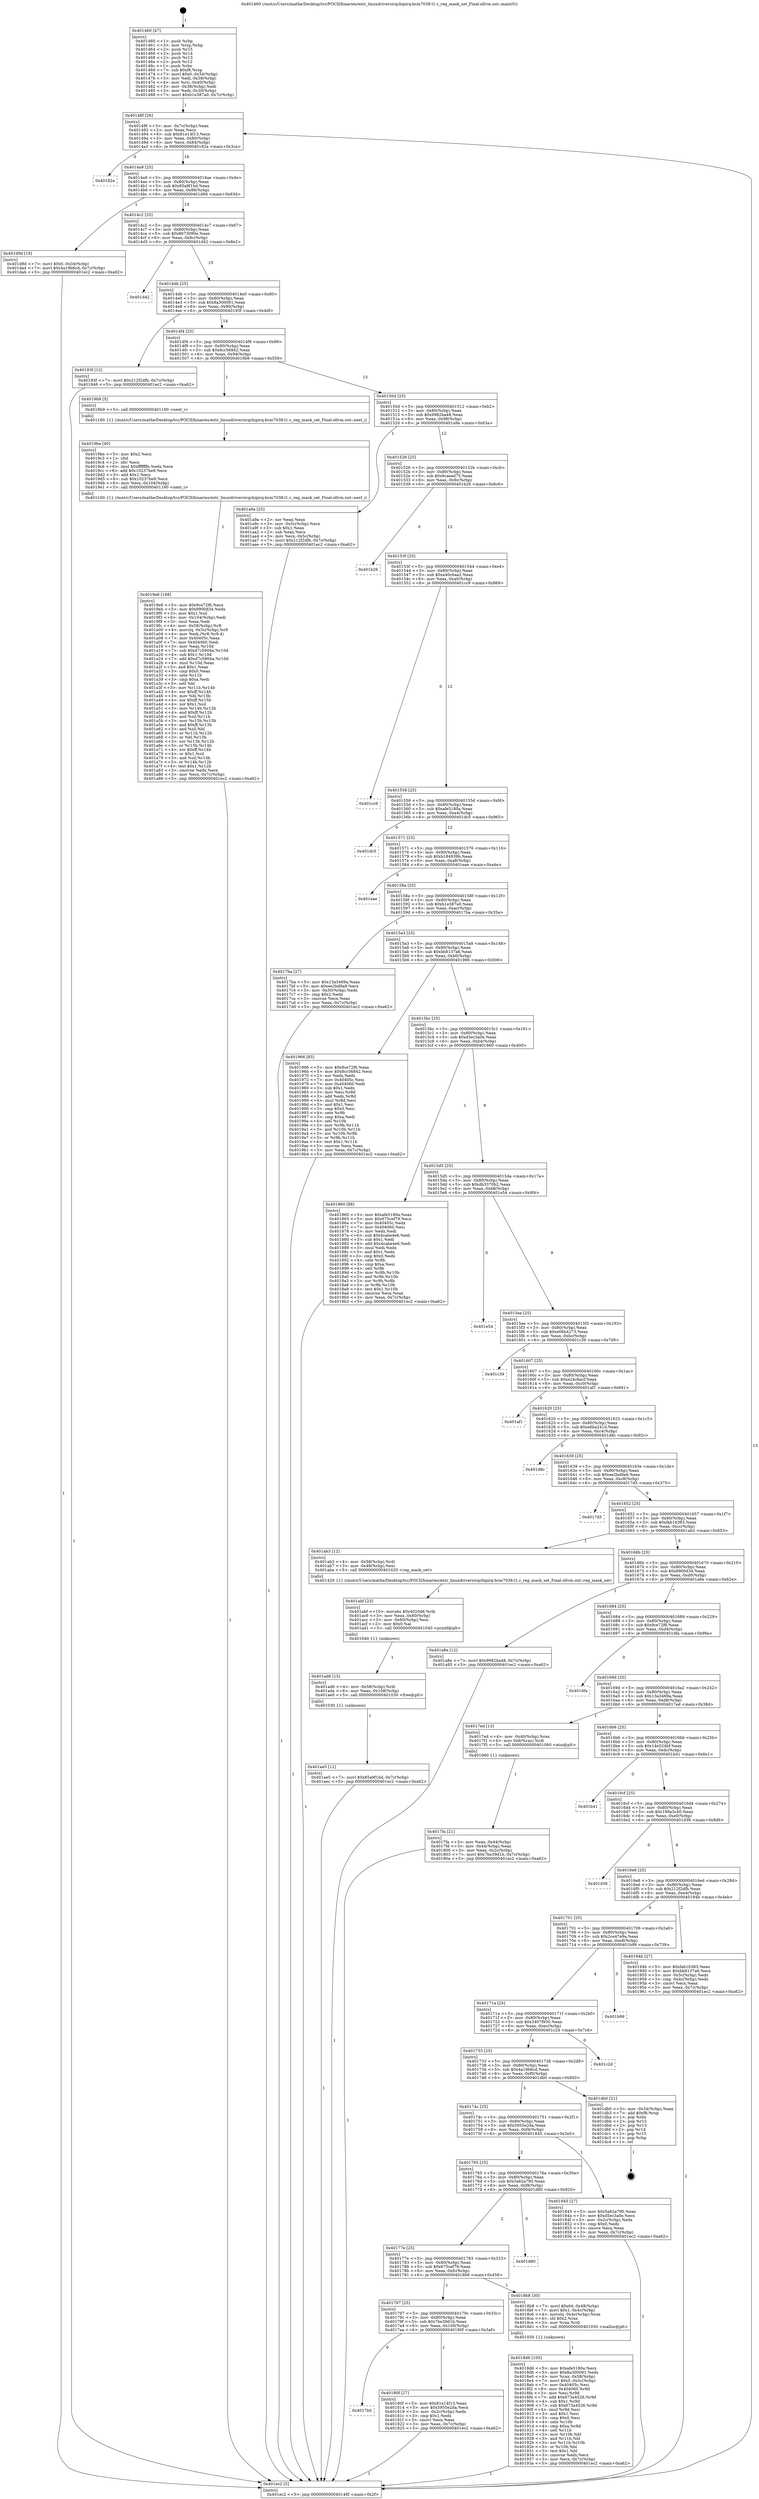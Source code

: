 digraph "0x401460" {
  label = "0x401460 (/mnt/c/Users/mathe/Desktop/tcc/POCII/binaries/extr_linuxdriversirqchipirq-bcm7038-l1.c_reg_mask_set_Final-ollvm.out::main(0))"
  labelloc = "t"
  node[shape=record]

  Entry [label="",width=0.3,height=0.3,shape=circle,fillcolor=black,style=filled]
  "0x40148f" [label="{
     0x40148f [26]\l
     | [instrs]\l
     &nbsp;&nbsp;0x40148f \<+3\>: mov -0x7c(%rbp),%eax\l
     &nbsp;&nbsp;0x401492 \<+2\>: mov %eax,%ecx\l
     &nbsp;&nbsp;0x401494 \<+6\>: sub $0x81e14f13,%ecx\l
     &nbsp;&nbsp;0x40149a \<+3\>: mov %eax,-0x80(%rbp)\l
     &nbsp;&nbsp;0x40149d \<+6\>: mov %ecx,-0x84(%rbp)\l
     &nbsp;&nbsp;0x4014a3 \<+6\>: je 000000000040182a \<main+0x3ca\>\l
  }"]
  "0x40182a" [label="{
     0x40182a\l
  }", style=dashed]
  "0x4014a9" [label="{
     0x4014a9 [25]\l
     | [instrs]\l
     &nbsp;&nbsp;0x4014a9 \<+5\>: jmp 00000000004014ae \<main+0x4e\>\l
     &nbsp;&nbsp;0x4014ae \<+3\>: mov -0x80(%rbp),%eax\l
     &nbsp;&nbsp;0x4014b1 \<+5\>: sub $0x85a9f1bd,%eax\l
     &nbsp;&nbsp;0x4014b6 \<+6\>: mov %eax,-0x88(%rbp)\l
     &nbsp;&nbsp;0x4014bc \<+6\>: je 0000000000401d9d \<main+0x93d\>\l
  }"]
  Exit [label="",width=0.3,height=0.3,shape=circle,fillcolor=black,style=filled,peripheries=2]
  "0x401d9d" [label="{
     0x401d9d [19]\l
     | [instrs]\l
     &nbsp;&nbsp;0x401d9d \<+7\>: movl $0x0,-0x34(%rbp)\l
     &nbsp;&nbsp;0x401da4 \<+7\>: movl $0x4a19b6cd,-0x7c(%rbp)\l
     &nbsp;&nbsp;0x401dab \<+5\>: jmp 0000000000401ec2 \<main+0xa62\>\l
  }"]
  "0x4014c2" [label="{
     0x4014c2 [25]\l
     | [instrs]\l
     &nbsp;&nbsp;0x4014c2 \<+5\>: jmp 00000000004014c7 \<main+0x67\>\l
     &nbsp;&nbsp;0x4014c7 \<+3\>: mov -0x80(%rbp),%eax\l
     &nbsp;&nbsp;0x4014ca \<+5\>: sub $0x8673090e,%eax\l
     &nbsp;&nbsp;0x4014cf \<+6\>: mov %eax,-0x8c(%rbp)\l
     &nbsp;&nbsp;0x4014d5 \<+6\>: je 0000000000401d42 \<main+0x8e2\>\l
  }"]
  "0x401ae5" [label="{
     0x401ae5 [12]\l
     | [instrs]\l
     &nbsp;&nbsp;0x401ae5 \<+7\>: movl $0x85a9f1bd,-0x7c(%rbp)\l
     &nbsp;&nbsp;0x401aec \<+5\>: jmp 0000000000401ec2 \<main+0xa62\>\l
  }"]
  "0x401d42" [label="{
     0x401d42\l
  }", style=dashed]
  "0x4014db" [label="{
     0x4014db [25]\l
     | [instrs]\l
     &nbsp;&nbsp;0x4014db \<+5\>: jmp 00000000004014e0 \<main+0x80\>\l
     &nbsp;&nbsp;0x4014e0 \<+3\>: mov -0x80(%rbp),%eax\l
     &nbsp;&nbsp;0x4014e3 \<+5\>: sub $0x8a300091,%eax\l
     &nbsp;&nbsp;0x4014e8 \<+6\>: mov %eax,-0x90(%rbp)\l
     &nbsp;&nbsp;0x4014ee \<+6\>: je 000000000040193f \<main+0x4df\>\l
  }"]
  "0x401ad6" [label="{
     0x401ad6 [15]\l
     | [instrs]\l
     &nbsp;&nbsp;0x401ad6 \<+4\>: mov -0x58(%rbp),%rdi\l
     &nbsp;&nbsp;0x401ada \<+6\>: mov %eax,-0x108(%rbp)\l
     &nbsp;&nbsp;0x401ae0 \<+5\>: call 0000000000401030 \<free@plt\>\l
     | [calls]\l
     &nbsp;&nbsp;0x401030 \{1\} (unknown)\l
  }"]
  "0x40193f" [label="{
     0x40193f [12]\l
     | [instrs]\l
     &nbsp;&nbsp;0x40193f \<+7\>: movl $0x212f2dfb,-0x7c(%rbp)\l
     &nbsp;&nbsp;0x401946 \<+5\>: jmp 0000000000401ec2 \<main+0xa62\>\l
  }"]
  "0x4014f4" [label="{
     0x4014f4 [25]\l
     | [instrs]\l
     &nbsp;&nbsp;0x4014f4 \<+5\>: jmp 00000000004014f9 \<main+0x99\>\l
     &nbsp;&nbsp;0x4014f9 \<+3\>: mov -0x80(%rbp),%eax\l
     &nbsp;&nbsp;0x4014fc \<+5\>: sub $0x8cc56842,%eax\l
     &nbsp;&nbsp;0x401501 \<+6\>: mov %eax,-0x94(%rbp)\l
     &nbsp;&nbsp;0x401507 \<+6\>: je 00000000004019b9 \<main+0x559\>\l
  }"]
  "0x401abf" [label="{
     0x401abf [23]\l
     | [instrs]\l
     &nbsp;&nbsp;0x401abf \<+10\>: movabs $0x4020d6,%rdi\l
     &nbsp;&nbsp;0x401ac9 \<+3\>: mov %eax,-0x60(%rbp)\l
     &nbsp;&nbsp;0x401acc \<+3\>: mov -0x60(%rbp),%esi\l
     &nbsp;&nbsp;0x401acf \<+2\>: mov $0x0,%al\l
     &nbsp;&nbsp;0x401ad1 \<+5\>: call 0000000000401040 \<printf@plt\>\l
     | [calls]\l
     &nbsp;&nbsp;0x401040 \{1\} (unknown)\l
  }"]
  "0x4019b9" [label="{
     0x4019b9 [5]\l
     | [instrs]\l
     &nbsp;&nbsp;0x4019b9 \<+5\>: call 0000000000401160 \<next_i\>\l
     | [calls]\l
     &nbsp;&nbsp;0x401160 \{1\} (/mnt/c/Users/mathe/Desktop/tcc/POCII/binaries/extr_linuxdriversirqchipirq-bcm7038-l1.c_reg_mask_set_Final-ollvm.out::next_i)\l
  }"]
  "0x40150d" [label="{
     0x40150d [25]\l
     | [instrs]\l
     &nbsp;&nbsp;0x40150d \<+5\>: jmp 0000000000401512 \<main+0xb2\>\l
     &nbsp;&nbsp;0x401512 \<+3\>: mov -0x80(%rbp),%eax\l
     &nbsp;&nbsp;0x401515 \<+5\>: sub $0x9982ba48,%eax\l
     &nbsp;&nbsp;0x40151a \<+6\>: mov %eax,-0x98(%rbp)\l
     &nbsp;&nbsp;0x401520 \<+6\>: je 0000000000401a9a \<main+0x63a\>\l
  }"]
  "0x4019e6" [label="{
     0x4019e6 [168]\l
     | [instrs]\l
     &nbsp;&nbsp;0x4019e6 \<+5\>: mov $0x9ce72f6,%ecx\l
     &nbsp;&nbsp;0x4019eb \<+5\>: mov $0x9900d34,%edx\l
     &nbsp;&nbsp;0x4019f0 \<+3\>: mov $0x1,%sil\l
     &nbsp;&nbsp;0x4019f3 \<+6\>: mov -0x104(%rbp),%edi\l
     &nbsp;&nbsp;0x4019f9 \<+3\>: imul %eax,%edi\l
     &nbsp;&nbsp;0x4019fc \<+4\>: mov -0x58(%rbp),%r8\l
     &nbsp;&nbsp;0x401a00 \<+4\>: movslq -0x5c(%rbp),%r9\l
     &nbsp;&nbsp;0x401a04 \<+4\>: mov %edi,(%r8,%r9,4)\l
     &nbsp;&nbsp;0x401a08 \<+7\>: mov 0x40405c,%eax\l
     &nbsp;&nbsp;0x401a0f \<+7\>: mov 0x404060,%edi\l
     &nbsp;&nbsp;0x401a16 \<+3\>: mov %eax,%r10d\l
     &nbsp;&nbsp;0x401a19 \<+7\>: sub $0xd7c5904a,%r10d\l
     &nbsp;&nbsp;0x401a20 \<+4\>: sub $0x1,%r10d\l
     &nbsp;&nbsp;0x401a24 \<+7\>: add $0xd7c5904a,%r10d\l
     &nbsp;&nbsp;0x401a2b \<+4\>: imul %r10d,%eax\l
     &nbsp;&nbsp;0x401a2f \<+3\>: and $0x1,%eax\l
     &nbsp;&nbsp;0x401a32 \<+3\>: cmp $0x0,%eax\l
     &nbsp;&nbsp;0x401a35 \<+4\>: sete %r11b\l
     &nbsp;&nbsp;0x401a39 \<+3\>: cmp $0xa,%edi\l
     &nbsp;&nbsp;0x401a3c \<+3\>: setl %bl\l
     &nbsp;&nbsp;0x401a3f \<+3\>: mov %r11b,%r14b\l
     &nbsp;&nbsp;0x401a42 \<+4\>: xor $0xff,%r14b\l
     &nbsp;&nbsp;0x401a46 \<+3\>: mov %bl,%r15b\l
     &nbsp;&nbsp;0x401a49 \<+4\>: xor $0xff,%r15b\l
     &nbsp;&nbsp;0x401a4d \<+4\>: xor $0x1,%sil\l
     &nbsp;&nbsp;0x401a51 \<+3\>: mov %r14b,%r12b\l
     &nbsp;&nbsp;0x401a54 \<+4\>: and $0xff,%r12b\l
     &nbsp;&nbsp;0x401a58 \<+3\>: and %sil,%r11b\l
     &nbsp;&nbsp;0x401a5b \<+3\>: mov %r15b,%r13b\l
     &nbsp;&nbsp;0x401a5e \<+4\>: and $0xff,%r13b\l
     &nbsp;&nbsp;0x401a62 \<+3\>: and %sil,%bl\l
     &nbsp;&nbsp;0x401a65 \<+3\>: or %r11b,%r12b\l
     &nbsp;&nbsp;0x401a68 \<+3\>: or %bl,%r13b\l
     &nbsp;&nbsp;0x401a6b \<+3\>: xor %r13b,%r12b\l
     &nbsp;&nbsp;0x401a6e \<+3\>: or %r15b,%r14b\l
     &nbsp;&nbsp;0x401a71 \<+4\>: xor $0xff,%r14b\l
     &nbsp;&nbsp;0x401a75 \<+4\>: or $0x1,%sil\l
     &nbsp;&nbsp;0x401a79 \<+3\>: and %sil,%r14b\l
     &nbsp;&nbsp;0x401a7c \<+3\>: or %r14b,%r12b\l
     &nbsp;&nbsp;0x401a7f \<+4\>: test $0x1,%r12b\l
     &nbsp;&nbsp;0x401a83 \<+3\>: cmovne %edx,%ecx\l
     &nbsp;&nbsp;0x401a86 \<+3\>: mov %ecx,-0x7c(%rbp)\l
     &nbsp;&nbsp;0x401a89 \<+5\>: jmp 0000000000401ec2 \<main+0xa62\>\l
  }"]
  "0x401a9a" [label="{
     0x401a9a [25]\l
     | [instrs]\l
     &nbsp;&nbsp;0x401a9a \<+2\>: xor %eax,%eax\l
     &nbsp;&nbsp;0x401a9c \<+3\>: mov -0x5c(%rbp),%ecx\l
     &nbsp;&nbsp;0x401a9f \<+3\>: sub $0x1,%eax\l
     &nbsp;&nbsp;0x401aa2 \<+2\>: sub %eax,%ecx\l
     &nbsp;&nbsp;0x401aa4 \<+3\>: mov %ecx,-0x5c(%rbp)\l
     &nbsp;&nbsp;0x401aa7 \<+7\>: movl $0x212f2dfb,-0x7c(%rbp)\l
     &nbsp;&nbsp;0x401aae \<+5\>: jmp 0000000000401ec2 \<main+0xa62\>\l
  }"]
  "0x401526" [label="{
     0x401526 [25]\l
     | [instrs]\l
     &nbsp;&nbsp;0x401526 \<+5\>: jmp 000000000040152b \<main+0xcb\>\l
     &nbsp;&nbsp;0x40152b \<+3\>: mov -0x80(%rbp),%eax\l
     &nbsp;&nbsp;0x40152e \<+5\>: sub $0x9caead75,%eax\l
     &nbsp;&nbsp;0x401533 \<+6\>: mov %eax,-0x9c(%rbp)\l
     &nbsp;&nbsp;0x401539 \<+6\>: je 0000000000401b26 \<main+0x6c6\>\l
  }"]
  "0x4019be" [label="{
     0x4019be [40]\l
     | [instrs]\l
     &nbsp;&nbsp;0x4019be \<+5\>: mov $0x2,%ecx\l
     &nbsp;&nbsp;0x4019c3 \<+1\>: cltd\l
     &nbsp;&nbsp;0x4019c4 \<+2\>: idiv %ecx\l
     &nbsp;&nbsp;0x4019c6 \<+6\>: imul $0xfffffffe,%edx,%ecx\l
     &nbsp;&nbsp;0x4019cc \<+6\>: add $0x10237be9,%ecx\l
     &nbsp;&nbsp;0x4019d2 \<+3\>: add $0x1,%ecx\l
     &nbsp;&nbsp;0x4019d5 \<+6\>: sub $0x10237be9,%ecx\l
     &nbsp;&nbsp;0x4019db \<+6\>: mov %ecx,-0x104(%rbp)\l
     &nbsp;&nbsp;0x4019e1 \<+5\>: call 0000000000401160 \<next_i\>\l
     | [calls]\l
     &nbsp;&nbsp;0x401160 \{1\} (/mnt/c/Users/mathe/Desktop/tcc/POCII/binaries/extr_linuxdriversirqchipirq-bcm7038-l1.c_reg_mask_set_Final-ollvm.out::next_i)\l
  }"]
  "0x401b26" [label="{
     0x401b26\l
  }", style=dashed]
  "0x40153f" [label="{
     0x40153f [25]\l
     | [instrs]\l
     &nbsp;&nbsp;0x40153f \<+5\>: jmp 0000000000401544 \<main+0xe4\>\l
     &nbsp;&nbsp;0x401544 \<+3\>: mov -0x80(%rbp),%eax\l
     &nbsp;&nbsp;0x401547 \<+5\>: sub $0xa40c6aa2,%eax\l
     &nbsp;&nbsp;0x40154c \<+6\>: mov %eax,-0xa0(%rbp)\l
     &nbsp;&nbsp;0x401552 \<+6\>: je 0000000000401cc9 \<main+0x869\>\l
  }"]
  "0x4018d6" [label="{
     0x4018d6 [105]\l
     | [instrs]\l
     &nbsp;&nbsp;0x4018d6 \<+5\>: mov $0xafe5180a,%ecx\l
     &nbsp;&nbsp;0x4018db \<+5\>: mov $0x8a300091,%edx\l
     &nbsp;&nbsp;0x4018e0 \<+4\>: mov %rax,-0x58(%rbp)\l
     &nbsp;&nbsp;0x4018e4 \<+7\>: movl $0x0,-0x5c(%rbp)\l
     &nbsp;&nbsp;0x4018eb \<+7\>: mov 0x40405c,%esi\l
     &nbsp;&nbsp;0x4018f2 \<+8\>: mov 0x404060,%r8d\l
     &nbsp;&nbsp;0x4018fa \<+3\>: mov %esi,%r9d\l
     &nbsp;&nbsp;0x4018fd \<+7\>: add $0x673a4526,%r9d\l
     &nbsp;&nbsp;0x401904 \<+4\>: sub $0x1,%r9d\l
     &nbsp;&nbsp;0x401908 \<+7\>: sub $0x673a4526,%r9d\l
     &nbsp;&nbsp;0x40190f \<+4\>: imul %r9d,%esi\l
     &nbsp;&nbsp;0x401913 \<+3\>: and $0x1,%esi\l
     &nbsp;&nbsp;0x401916 \<+3\>: cmp $0x0,%esi\l
     &nbsp;&nbsp;0x401919 \<+4\>: sete %r10b\l
     &nbsp;&nbsp;0x40191d \<+4\>: cmp $0xa,%r8d\l
     &nbsp;&nbsp;0x401921 \<+4\>: setl %r11b\l
     &nbsp;&nbsp;0x401925 \<+3\>: mov %r10b,%bl\l
     &nbsp;&nbsp;0x401928 \<+3\>: and %r11b,%bl\l
     &nbsp;&nbsp;0x40192b \<+3\>: xor %r11b,%r10b\l
     &nbsp;&nbsp;0x40192e \<+3\>: or %r10b,%bl\l
     &nbsp;&nbsp;0x401931 \<+3\>: test $0x1,%bl\l
     &nbsp;&nbsp;0x401934 \<+3\>: cmovne %edx,%ecx\l
     &nbsp;&nbsp;0x401937 \<+3\>: mov %ecx,-0x7c(%rbp)\l
     &nbsp;&nbsp;0x40193a \<+5\>: jmp 0000000000401ec2 \<main+0xa62\>\l
  }"]
  "0x401cc9" [label="{
     0x401cc9\l
  }", style=dashed]
  "0x401558" [label="{
     0x401558 [25]\l
     | [instrs]\l
     &nbsp;&nbsp;0x401558 \<+5\>: jmp 000000000040155d \<main+0xfd\>\l
     &nbsp;&nbsp;0x40155d \<+3\>: mov -0x80(%rbp),%eax\l
     &nbsp;&nbsp;0x401560 \<+5\>: sub $0xafe5180a,%eax\l
     &nbsp;&nbsp;0x401565 \<+6\>: mov %eax,-0xa4(%rbp)\l
     &nbsp;&nbsp;0x40156b \<+6\>: je 0000000000401dc5 \<main+0x965\>\l
  }"]
  "0x4017b0" [label="{
     0x4017b0\l
  }", style=dashed]
  "0x401dc5" [label="{
     0x401dc5\l
  }", style=dashed]
  "0x401571" [label="{
     0x401571 [25]\l
     | [instrs]\l
     &nbsp;&nbsp;0x401571 \<+5\>: jmp 0000000000401576 \<main+0x116\>\l
     &nbsp;&nbsp;0x401576 \<+3\>: mov -0x80(%rbp),%eax\l
     &nbsp;&nbsp;0x401579 \<+5\>: sub $0xb184939b,%eax\l
     &nbsp;&nbsp;0x40157e \<+6\>: mov %eax,-0xa8(%rbp)\l
     &nbsp;&nbsp;0x401584 \<+6\>: je 0000000000401eae \<main+0xa4e\>\l
  }"]
  "0x40180f" [label="{
     0x40180f [27]\l
     | [instrs]\l
     &nbsp;&nbsp;0x40180f \<+5\>: mov $0x81e14f13,%eax\l
     &nbsp;&nbsp;0x401814 \<+5\>: mov $0x5955e2da,%ecx\l
     &nbsp;&nbsp;0x401819 \<+3\>: mov -0x2c(%rbp),%edx\l
     &nbsp;&nbsp;0x40181c \<+3\>: cmp $0x1,%edx\l
     &nbsp;&nbsp;0x40181f \<+3\>: cmovl %ecx,%eax\l
     &nbsp;&nbsp;0x401822 \<+3\>: mov %eax,-0x7c(%rbp)\l
     &nbsp;&nbsp;0x401825 \<+5\>: jmp 0000000000401ec2 \<main+0xa62\>\l
  }"]
  "0x401eae" [label="{
     0x401eae\l
  }", style=dashed]
  "0x40158a" [label="{
     0x40158a [25]\l
     | [instrs]\l
     &nbsp;&nbsp;0x40158a \<+5\>: jmp 000000000040158f \<main+0x12f\>\l
     &nbsp;&nbsp;0x40158f \<+3\>: mov -0x80(%rbp),%eax\l
     &nbsp;&nbsp;0x401592 \<+5\>: sub $0xb1e387a0,%eax\l
     &nbsp;&nbsp;0x401597 \<+6\>: mov %eax,-0xac(%rbp)\l
     &nbsp;&nbsp;0x40159d \<+6\>: je 00000000004017ba \<main+0x35a\>\l
  }"]
  "0x401797" [label="{
     0x401797 [25]\l
     | [instrs]\l
     &nbsp;&nbsp;0x401797 \<+5\>: jmp 000000000040179c \<main+0x33c\>\l
     &nbsp;&nbsp;0x40179c \<+3\>: mov -0x80(%rbp),%eax\l
     &nbsp;&nbsp;0x40179f \<+5\>: sub $0x7be39d1b,%eax\l
     &nbsp;&nbsp;0x4017a4 \<+6\>: mov %eax,-0x100(%rbp)\l
     &nbsp;&nbsp;0x4017aa \<+6\>: je 000000000040180f \<main+0x3af\>\l
  }"]
  "0x4017ba" [label="{
     0x4017ba [27]\l
     | [instrs]\l
     &nbsp;&nbsp;0x4017ba \<+5\>: mov $0x13a3469a,%eax\l
     &nbsp;&nbsp;0x4017bf \<+5\>: mov $0xee2bd9a9,%ecx\l
     &nbsp;&nbsp;0x4017c4 \<+3\>: mov -0x30(%rbp),%edx\l
     &nbsp;&nbsp;0x4017c7 \<+3\>: cmp $0x2,%edx\l
     &nbsp;&nbsp;0x4017ca \<+3\>: cmovne %ecx,%eax\l
     &nbsp;&nbsp;0x4017cd \<+3\>: mov %eax,-0x7c(%rbp)\l
     &nbsp;&nbsp;0x4017d0 \<+5\>: jmp 0000000000401ec2 \<main+0xa62\>\l
  }"]
  "0x4015a3" [label="{
     0x4015a3 [25]\l
     | [instrs]\l
     &nbsp;&nbsp;0x4015a3 \<+5\>: jmp 00000000004015a8 \<main+0x148\>\l
     &nbsp;&nbsp;0x4015a8 \<+3\>: mov -0x80(%rbp),%eax\l
     &nbsp;&nbsp;0x4015ab \<+5\>: sub $0xbb8137a6,%eax\l
     &nbsp;&nbsp;0x4015b0 \<+6\>: mov %eax,-0xb0(%rbp)\l
     &nbsp;&nbsp;0x4015b6 \<+6\>: je 0000000000401966 \<main+0x506\>\l
  }"]
  "0x401ec2" [label="{
     0x401ec2 [5]\l
     | [instrs]\l
     &nbsp;&nbsp;0x401ec2 \<+5\>: jmp 000000000040148f \<main+0x2f\>\l
  }"]
  "0x401460" [label="{
     0x401460 [47]\l
     | [instrs]\l
     &nbsp;&nbsp;0x401460 \<+1\>: push %rbp\l
     &nbsp;&nbsp;0x401461 \<+3\>: mov %rsp,%rbp\l
     &nbsp;&nbsp;0x401464 \<+2\>: push %r15\l
     &nbsp;&nbsp;0x401466 \<+2\>: push %r14\l
     &nbsp;&nbsp;0x401468 \<+2\>: push %r13\l
     &nbsp;&nbsp;0x40146a \<+2\>: push %r12\l
     &nbsp;&nbsp;0x40146c \<+1\>: push %rbx\l
     &nbsp;&nbsp;0x40146d \<+7\>: sub $0xf8,%rsp\l
     &nbsp;&nbsp;0x401474 \<+7\>: movl $0x0,-0x34(%rbp)\l
     &nbsp;&nbsp;0x40147b \<+3\>: mov %edi,-0x38(%rbp)\l
     &nbsp;&nbsp;0x40147e \<+4\>: mov %rsi,-0x40(%rbp)\l
     &nbsp;&nbsp;0x401482 \<+3\>: mov -0x38(%rbp),%edi\l
     &nbsp;&nbsp;0x401485 \<+3\>: mov %edi,-0x30(%rbp)\l
     &nbsp;&nbsp;0x401488 \<+7\>: movl $0xb1e387a0,-0x7c(%rbp)\l
  }"]
  "0x4018b8" [label="{
     0x4018b8 [30]\l
     | [instrs]\l
     &nbsp;&nbsp;0x4018b8 \<+7\>: movl $0x64,-0x48(%rbp)\l
     &nbsp;&nbsp;0x4018bf \<+7\>: movl $0x1,-0x4c(%rbp)\l
     &nbsp;&nbsp;0x4018c6 \<+4\>: movslq -0x4c(%rbp),%rax\l
     &nbsp;&nbsp;0x4018ca \<+4\>: shl $0x2,%rax\l
     &nbsp;&nbsp;0x4018ce \<+3\>: mov %rax,%rdi\l
     &nbsp;&nbsp;0x4018d1 \<+5\>: call 0000000000401050 \<malloc@plt\>\l
     | [calls]\l
     &nbsp;&nbsp;0x401050 \{1\} (unknown)\l
  }"]
  "0x401966" [label="{
     0x401966 [83]\l
     | [instrs]\l
     &nbsp;&nbsp;0x401966 \<+5\>: mov $0x9ce72f6,%eax\l
     &nbsp;&nbsp;0x40196b \<+5\>: mov $0x8cc56842,%ecx\l
     &nbsp;&nbsp;0x401970 \<+2\>: xor %edx,%edx\l
     &nbsp;&nbsp;0x401972 \<+7\>: mov 0x40405c,%esi\l
     &nbsp;&nbsp;0x401979 \<+7\>: mov 0x404060,%edi\l
     &nbsp;&nbsp;0x401980 \<+3\>: sub $0x1,%edx\l
     &nbsp;&nbsp;0x401983 \<+3\>: mov %esi,%r8d\l
     &nbsp;&nbsp;0x401986 \<+3\>: add %edx,%r8d\l
     &nbsp;&nbsp;0x401989 \<+4\>: imul %r8d,%esi\l
     &nbsp;&nbsp;0x40198d \<+3\>: and $0x1,%esi\l
     &nbsp;&nbsp;0x401990 \<+3\>: cmp $0x0,%esi\l
     &nbsp;&nbsp;0x401993 \<+4\>: sete %r9b\l
     &nbsp;&nbsp;0x401997 \<+3\>: cmp $0xa,%edi\l
     &nbsp;&nbsp;0x40199a \<+4\>: setl %r10b\l
     &nbsp;&nbsp;0x40199e \<+3\>: mov %r9b,%r11b\l
     &nbsp;&nbsp;0x4019a1 \<+3\>: and %r10b,%r11b\l
     &nbsp;&nbsp;0x4019a4 \<+3\>: xor %r10b,%r9b\l
     &nbsp;&nbsp;0x4019a7 \<+3\>: or %r9b,%r11b\l
     &nbsp;&nbsp;0x4019aa \<+4\>: test $0x1,%r11b\l
     &nbsp;&nbsp;0x4019ae \<+3\>: cmovne %ecx,%eax\l
     &nbsp;&nbsp;0x4019b1 \<+3\>: mov %eax,-0x7c(%rbp)\l
     &nbsp;&nbsp;0x4019b4 \<+5\>: jmp 0000000000401ec2 \<main+0xa62\>\l
  }"]
  "0x4015bc" [label="{
     0x4015bc [25]\l
     | [instrs]\l
     &nbsp;&nbsp;0x4015bc \<+5\>: jmp 00000000004015c1 \<main+0x161\>\l
     &nbsp;&nbsp;0x4015c1 \<+3\>: mov -0x80(%rbp),%eax\l
     &nbsp;&nbsp;0x4015c4 \<+5\>: sub $0xd5ec3a0e,%eax\l
     &nbsp;&nbsp;0x4015c9 \<+6\>: mov %eax,-0xb4(%rbp)\l
     &nbsp;&nbsp;0x4015cf \<+6\>: je 0000000000401860 \<main+0x400\>\l
  }"]
  "0x40177e" [label="{
     0x40177e [25]\l
     | [instrs]\l
     &nbsp;&nbsp;0x40177e \<+5\>: jmp 0000000000401783 \<main+0x323\>\l
     &nbsp;&nbsp;0x401783 \<+3\>: mov -0x80(%rbp),%eax\l
     &nbsp;&nbsp;0x401786 \<+5\>: sub $0x675cef79,%eax\l
     &nbsp;&nbsp;0x40178b \<+6\>: mov %eax,-0xfc(%rbp)\l
     &nbsp;&nbsp;0x401791 \<+6\>: je 00000000004018b8 \<main+0x458\>\l
  }"]
  "0x401860" [label="{
     0x401860 [88]\l
     | [instrs]\l
     &nbsp;&nbsp;0x401860 \<+5\>: mov $0xafe5180a,%eax\l
     &nbsp;&nbsp;0x401865 \<+5\>: mov $0x675cef79,%ecx\l
     &nbsp;&nbsp;0x40186a \<+7\>: mov 0x40405c,%edx\l
     &nbsp;&nbsp;0x401871 \<+7\>: mov 0x404060,%esi\l
     &nbsp;&nbsp;0x401878 \<+2\>: mov %edx,%edi\l
     &nbsp;&nbsp;0x40187a \<+6\>: sub $0x4cabe4e6,%edi\l
     &nbsp;&nbsp;0x401880 \<+3\>: sub $0x1,%edi\l
     &nbsp;&nbsp;0x401883 \<+6\>: add $0x4cabe4e6,%edi\l
     &nbsp;&nbsp;0x401889 \<+3\>: imul %edi,%edx\l
     &nbsp;&nbsp;0x40188c \<+3\>: and $0x1,%edx\l
     &nbsp;&nbsp;0x40188f \<+3\>: cmp $0x0,%edx\l
     &nbsp;&nbsp;0x401892 \<+4\>: sete %r8b\l
     &nbsp;&nbsp;0x401896 \<+3\>: cmp $0xa,%esi\l
     &nbsp;&nbsp;0x401899 \<+4\>: setl %r9b\l
     &nbsp;&nbsp;0x40189d \<+3\>: mov %r8b,%r10b\l
     &nbsp;&nbsp;0x4018a0 \<+3\>: and %r9b,%r10b\l
     &nbsp;&nbsp;0x4018a3 \<+3\>: xor %r9b,%r8b\l
     &nbsp;&nbsp;0x4018a6 \<+3\>: or %r8b,%r10b\l
     &nbsp;&nbsp;0x4018a9 \<+4\>: test $0x1,%r10b\l
     &nbsp;&nbsp;0x4018ad \<+3\>: cmovne %ecx,%eax\l
     &nbsp;&nbsp;0x4018b0 \<+3\>: mov %eax,-0x7c(%rbp)\l
     &nbsp;&nbsp;0x4018b3 \<+5\>: jmp 0000000000401ec2 \<main+0xa62\>\l
  }"]
  "0x4015d5" [label="{
     0x4015d5 [25]\l
     | [instrs]\l
     &nbsp;&nbsp;0x4015d5 \<+5\>: jmp 00000000004015da \<main+0x17a\>\l
     &nbsp;&nbsp;0x4015da \<+3\>: mov -0x80(%rbp),%eax\l
     &nbsp;&nbsp;0x4015dd \<+5\>: sub $0xdb3370b2,%eax\l
     &nbsp;&nbsp;0x4015e2 \<+6\>: mov %eax,-0xb8(%rbp)\l
     &nbsp;&nbsp;0x4015e8 \<+6\>: je 0000000000401e54 \<main+0x9f4\>\l
  }"]
  "0x401d80" [label="{
     0x401d80\l
  }", style=dashed]
  "0x401e54" [label="{
     0x401e54\l
  }", style=dashed]
  "0x4015ee" [label="{
     0x4015ee [25]\l
     | [instrs]\l
     &nbsp;&nbsp;0x4015ee \<+5\>: jmp 00000000004015f3 \<main+0x193\>\l
     &nbsp;&nbsp;0x4015f3 \<+3\>: mov -0x80(%rbp),%eax\l
     &nbsp;&nbsp;0x4015f6 \<+5\>: sub $0xe06b4273,%eax\l
     &nbsp;&nbsp;0x4015fb \<+6\>: mov %eax,-0xbc(%rbp)\l
     &nbsp;&nbsp;0x401601 \<+6\>: je 0000000000401c39 \<main+0x7d9\>\l
  }"]
  "0x401765" [label="{
     0x401765 [25]\l
     | [instrs]\l
     &nbsp;&nbsp;0x401765 \<+5\>: jmp 000000000040176a \<main+0x30a\>\l
     &nbsp;&nbsp;0x40176a \<+3\>: mov -0x80(%rbp),%eax\l
     &nbsp;&nbsp;0x40176d \<+5\>: sub $0x5a62a790,%eax\l
     &nbsp;&nbsp;0x401772 \<+6\>: mov %eax,-0xf8(%rbp)\l
     &nbsp;&nbsp;0x401778 \<+6\>: je 0000000000401d80 \<main+0x920\>\l
  }"]
  "0x401c39" [label="{
     0x401c39\l
  }", style=dashed]
  "0x401607" [label="{
     0x401607 [25]\l
     | [instrs]\l
     &nbsp;&nbsp;0x401607 \<+5\>: jmp 000000000040160c \<main+0x1ac\>\l
     &nbsp;&nbsp;0x40160c \<+3\>: mov -0x80(%rbp),%eax\l
     &nbsp;&nbsp;0x40160f \<+5\>: sub $0xe24c6acf,%eax\l
     &nbsp;&nbsp;0x401614 \<+6\>: mov %eax,-0xc0(%rbp)\l
     &nbsp;&nbsp;0x40161a \<+6\>: je 0000000000401af1 \<main+0x691\>\l
  }"]
  "0x401845" [label="{
     0x401845 [27]\l
     | [instrs]\l
     &nbsp;&nbsp;0x401845 \<+5\>: mov $0x5a62a790,%eax\l
     &nbsp;&nbsp;0x40184a \<+5\>: mov $0xd5ec3a0e,%ecx\l
     &nbsp;&nbsp;0x40184f \<+3\>: mov -0x2c(%rbp),%edx\l
     &nbsp;&nbsp;0x401852 \<+3\>: cmp $0x0,%edx\l
     &nbsp;&nbsp;0x401855 \<+3\>: cmove %ecx,%eax\l
     &nbsp;&nbsp;0x401858 \<+3\>: mov %eax,-0x7c(%rbp)\l
     &nbsp;&nbsp;0x40185b \<+5\>: jmp 0000000000401ec2 \<main+0xa62\>\l
  }"]
  "0x401af1" [label="{
     0x401af1\l
  }", style=dashed]
  "0x401620" [label="{
     0x401620 [25]\l
     | [instrs]\l
     &nbsp;&nbsp;0x401620 \<+5\>: jmp 0000000000401625 \<main+0x1c5\>\l
     &nbsp;&nbsp;0x401625 \<+3\>: mov -0x80(%rbp),%eax\l
     &nbsp;&nbsp;0x401628 \<+5\>: sub $0xe8ba241d,%eax\l
     &nbsp;&nbsp;0x40162d \<+6\>: mov %eax,-0xc4(%rbp)\l
     &nbsp;&nbsp;0x401633 \<+6\>: je 0000000000401d8c \<main+0x92c\>\l
  }"]
  "0x40174c" [label="{
     0x40174c [25]\l
     | [instrs]\l
     &nbsp;&nbsp;0x40174c \<+5\>: jmp 0000000000401751 \<main+0x2f1\>\l
     &nbsp;&nbsp;0x401751 \<+3\>: mov -0x80(%rbp),%eax\l
     &nbsp;&nbsp;0x401754 \<+5\>: sub $0x5955e2da,%eax\l
     &nbsp;&nbsp;0x401759 \<+6\>: mov %eax,-0xf4(%rbp)\l
     &nbsp;&nbsp;0x40175f \<+6\>: je 0000000000401845 \<main+0x3e5\>\l
  }"]
  "0x401d8c" [label="{
     0x401d8c\l
  }", style=dashed]
  "0x401639" [label="{
     0x401639 [25]\l
     | [instrs]\l
     &nbsp;&nbsp;0x401639 \<+5\>: jmp 000000000040163e \<main+0x1de\>\l
     &nbsp;&nbsp;0x40163e \<+3\>: mov -0x80(%rbp),%eax\l
     &nbsp;&nbsp;0x401641 \<+5\>: sub $0xee2bd9a9,%eax\l
     &nbsp;&nbsp;0x401646 \<+6\>: mov %eax,-0xc8(%rbp)\l
     &nbsp;&nbsp;0x40164c \<+6\>: je 00000000004017d5 \<main+0x375\>\l
  }"]
  "0x401db0" [label="{
     0x401db0 [21]\l
     | [instrs]\l
     &nbsp;&nbsp;0x401db0 \<+3\>: mov -0x34(%rbp),%eax\l
     &nbsp;&nbsp;0x401db3 \<+7\>: add $0xf8,%rsp\l
     &nbsp;&nbsp;0x401dba \<+1\>: pop %rbx\l
     &nbsp;&nbsp;0x401dbb \<+2\>: pop %r12\l
     &nbsp;&nbsp;0x401dbd \<+2\>: pop %r13\l
     &nbsp;&nbsp;0x401dbf \<+2\>: pop %r14\l
     &nbsp;&nbsp;0x401dc1 \<+2\>: pop %r15\l
     &nbsp;&nbsp;0x401dc3 \<+1\>: pop %rbp\l
     &nbsp;&nbsp;0x401dc4 \<+1\>: ret\l
  }"]
  "0x4017d5" [label="{
     0x4017d5\l
  }", style=dashed]
  "0x401652" [label="{
     0x401652 [25]\l
     | [instrs]\l
     &nbsp;&nbsp;0x401652 \<+5\>: jmp 0000000000401657 \<main+0x1f7\>\l
     &nbsp;&nbsp;0x401657 \<+3\>: mov -0x80(%rbp),%eax\l
     &nbsp;&nbsp;0x40165a \<+5\>: sub $0xfab16383,%eax\l
     &nbsp;&nbsp;0x40165f \<+6\>: mov %eax,-0xcc(%rbp)\l
     &nbsp;&nbsp;0x401665 \<+6\>: je 0000000000401ab3 \<main+0x653\>\l
  }"]
  "0x401733" [label="{
     0x401733 [25]\l
     | [instrs]\l
     &nbsp;&nbsp;0x401733 \<+5\>: jmp 0000000000401738 \<main+0x2d8\>\l
     &nbsp;&nbsp;0x401738 \<+3\>: mov -0x80(%rbp),%eax\l
     &nbsp;&nbsp;0x40173b \<+5\>: sub $0x4a19b6cd,%eax\l
     &nbsp;&nbsp;0x401740 \<+6\>: mov %eax,-0xf0(%rbp)\l
     &nbsp;&nbsp;0x401746 \<+6\>: je 0000000000401db0 \<main+0x950\>\l
  }"]
  "0x401ab3" [label="{
     0x401ab3 [12]\l
     | [instrs]\l
     &nbsp;&nbsp;0x401ab3 \<+4\>: mov -0x58(%rbp),%rdi\l
     &nbsp;&nbsp;0x401ab7 \<+3\>: mov -0x48(%rbp),%esi\l
     &nbsp;&nbsp;0x401aba \<+5\>: call 0000000000401420 \<reg_mask_set\>\l
     | [calls]\l
     &nbsp;&nbsp;0x401420 \{1\} (/mnt/c/Users/mathe/Desktop/tcc/POCII/binaries/extr_linuxdriversirqchipirq-bcm7038-l1.c_reg_mask_set_Final-ollvm.out::reg_mask_set)\l
  }"]
  "0x40166b" [label="{
     0x40166b [25]\l
     | [instrs]\l
     &nbsp;&nbsp;0x40166b \<+5\>: jmp 0000000000401670 \<main+0x210\>\l
     &nbsp;&nbsp;0x401670 \<+3\>: mov -0x80(%rbp),%eax\l
     &nbsp;&nbsp;0x401673 \<+5\>: sub $0x9900d34,%eax\l
     &nbsp;&nbsp;0x401678 \<+6\>: mov %eax,-0xd0(%rbp)\l
     &nbsp;&nbsp;0x40167e \<+6\>: je 0000000000401a8e \<main+0x62e\>\l
  }"]
  "0x401c2d" [label="{
     0x401c2d\l
  }", style=dashed]
  "0x401a8e" [label="{
     0x401a8e [12]\l
     | [instrs]\l
     &nbsp;&nbsp;0x401a8e \<+7\>: movl $0x9982ba48,-0x7c(%rbp)\l
     &nbsp;&nbsp;0x401a95 \<+5\>: jmp 0000000000401ec2 \<main+0xa62\>\l
  }"]
  "0x401684" [label="{
     0x401684 [25]\l
     | [instrs]\l
     &nbsp;&nbsp;0x401684 \<+5\>: jmp 0000000000401689 \<main+0x229\>\l
     &nbsp;&nbsp;0x401689 \<+3\>: mov -0x80(%rbp),%eax\l
     &nbsp;&nbsp;0x40168c \<+5\>: sub $0x9ce72f6,%eax\l
     &nbsp;&nbsp;0x401691 \<+6\>: mov %eax,-0xd4(%rbp)\l
     &nbsp;&nbsp;0x401697 \<+6\>: je 0000000000401dfa \<main+0x99a\>\l
  }"]
  "0x40171a" [label="{
     0x40171a [25]\l
     | [instrs]\l
     &nbsp;&nbsp;0x40171a \<+5\>: jmp 000000000040171f \<main+0x2bf\>\l
     &nbsp;&nbsp;0x40171f \<+3\>: mov -0x80(%rbp),%eax\l
     &nbsp;&nbsp;0x401722 \<+5\>: sub $0x3407f930,%eax\l
     &nbsp;&nbsp;0x401727 \<+6\>: mov %eax,-0xec(%rbp)\l
     &nbsp;&nbsp;0x40172d \<+6\>: je 0000000000401c2d \<main+0x7cd\>\l
  }"]
  "0x401dfa" [label="{
     0x401dfa\l
  }", style=dashed]
  "0x40169d" [label="{
     0x40169d [25]\l
     | [instrs]\l
     &nbsp;&nbsp;0x40169d \<+5\>: jmp 00000000004016a2 \<main+0x242\>\l
     &nbsp;&nbsp;0x4016a2 \<+3\>: mov -0x80(%rbp),%eax\l
     &nbsp;&nbsp;0x4016a5 \<+5\>: sub $0x13a3469a,%eax\l
     &nbsp;&nbsp;0x4016aa \<+6\>: mov %eax,-0xd8(%rbp)\l
     &nbsp;&nbsp;0x4016b0 \<+6\>: je 00000000004017ed \<main+0x38d\>\l
  }"]
  "0x401b99" [label="{
     0x401b99\l
  }", style=dashed]
  "0x4017ed" [label="{
     0x4017ed [13]\l
     | [instrs]\l
     &nbsp;&nbsp;0x4017ed \<+4\>: mov -0x40(%rbp),%rax\l
     &nbsp;&nbsp;0x4017f1 \<+4\>: mov 0x8(%rax),%rdi\l
     &nbsp;&nbsp;0x4017f5 \<+5\>: call 0000000000401060 \<atoi@plt\>\l
     | [calls]\l
     &nbsp;&nbsp;0x401060 \{1\} (unknown)\l
  }"]
  "0x4016b6" [label="{
     0x4016b6 [25]\l
     | [instrs]\l
     &nbsp;&nbsp;0x4016b6 \<+5\>: jmp 00000000004016bb \<main+0x25b\>\l
     &nbsp;&nbsp;0x4016bb \<+3\>: mov -0x80(%rbp),%eax\l
     &nbsp;&nbsp;0x4016be \<+5\>: sub $0x14e524bf,%eax\l
     &nbsp;&nbsp;0x4016c3 \<+6\>: mov %eax,-0xdc(%rbp)\l
     &nbsp;&nbsp;0x4016c9 \<+6\>: je 0000000000401b41 \<main+0x6e1\>\l
  }"]
  "0x4017fa" [label="{
     0x4017fa [21]\l
     | [instrs]\l
     &nbsp;&nbsp;0x4017fa \<+3\>: mov %eax,-0x44(%rbp)\l
     &nbsp;&nbsp;0x4017fd \<+3\>: mov -0x44(%rbp),%eax\l
     &nbsp;&nbsp;0x401800 \<+3\>: mov %eax,-0x2c(%rbp)\l
     &nbsp;&nbsp;0x401803 \<+7\>: movl $0x7be39d1b,-0x7c(%rbp)\l
     &nbsp;&nbsp;0x40180a \<+5\>: jmp 0000000000401ec2 \<main+0xa62\>\l
  }"]
  "0x401701" [label="{
     0x401701 [25]\l
     | [instrs]\l
     &nbsp;&nbsp;0x401701 \<+5\>: jmp 0000000000401706 \<main+0x2a6\>\l
     &nbsp;&nbsp;0x401706 \<+3\>: mov -0x80(%rbp),%eax\l
     &nbsp;&nbsp;0x401709 \<+5\>: sub $0x2ce47e9a,%eax\l
     &nbsp;&nbsp;0x40170e \<+6\>: mov %eax,-0xe8(%rbp)\l
     &nbsp;&nbsp;0x401714 \<+6\>: je 0000000000401b99 \<main+0x739\>\l
  }"]
  "0x401b41" [label="{
     0x401b41\l
  }", style=dashed]
  "0x4016cf" [label="{
     0x4016cf [25]\l
     | [instrs]\l
     &nbsp;&nbsp;0x4016cf \<+5\>: jmp 00000000004016d4 \<main+0x274\>\l
     &nbsp;&nbsp;0x4016d4 \<+3\>: mov -0x80(%rbp),%eax\l
     &nbsp;&nbsp;0x4016d7 \<+5\>: sub $0x189a3c40,%eax\l
     &nbsp;&nbsp;0x4016dc \<+6\>: mov %eax,-0xe0(%rbp)\l
     &nbsp;&nbsp;0x4016e2 \<+6\>: je 0000000000401d36 \<main+0x8d6\>\l
  }"]
  "0x40194b" [label="{
     0x40194b [27]\l
     | [instrs]\l
     &nbsp;&nbsp;0x40194b \<+5\>: mov $0xfab16383,%eax\l
     &nbsp;&nbsp;0x401950 \<+5\>: mov $0xbb8137a6,%ecx\l
     &nbsp;&nbsp;0x401955 \<+3\>: mov -0x5c(%rbp),%edx\l
     &nbsp;&nbsp;0x401958 \<+3\>: cmp -0x4c(%rbp),%edx\l
     &nbsp;&nbsp;0x40195b \<+3\>: cmovl %ecx,%eax\l
     &nbsp;&nbsp;0x40195e \<+3\>: mov %eax,-0x7c(%rbp)\l
     &nbsp;&nbsp;0x401961 \<+5\>: jmp 0000000000401ec2 \<main+0xa62\>\l
  }"]
  "0x401d36" [label="{
     0x401d36\l
  }", style=dashed]
  "0x4016e8" [label="{
     0x4016e8 [25]\l
     | [instrs]\l
     &nbsp;&nbsp;0x4016e8 \<+5\>: jmp 00000000004016ed \<main+0x28d\>\l
     &nbsp;&nbsp;0x4016ed \<+3\>: mov -0x80(%rbp),%eax\l
     &nbsp;&nbsp;0x4016f0 \<+5\>: sub $0x212f2dfb,%eax\l
     &nbsp;&nbsp;0x4016f5 \<+6\>: mov %eax,-0xe4(%rbp)\l
     &nbsp;&nbsp;0x4016fb \<+6\>: je 000000000040194b \<main+0x4eb\>\l
  }"]
  Entry -> "0x401460" [label=" 1"]
  "0x40148f" -> "0x40182a" [label=" 0"]
  "0x40148f" -> "0x4014a9" [label=" 16"]
  "0x401db0" -> Exit [label=" 1"]
  "0x4014a9" -> "0x401d9d" [label=" 1"]
  "0x4014a9" -> "0x4014c2" [label=" 15"]
  "0x401d9d" -> "0x401ec2" [label=" 1"]
  "0x4014c2" -> "0x401d42" [label=" 0"]
  "0x4014c2" -> "0x4014db" [label=" 15"]
  "0x401ae5" -> "0x401ec2" [label=" 1"]
  "0x4014db" -> "0x40193f" [label=" 1"]
  "0x4014db" -> "0x4014f4" [label=" 14"]
  "0x401ad6" -> "0x401ae5" [label=" 1"]
  "0x4014f4" -> "0x4019b9" [label=" 1"]
  "0x4014f4" -> "0x40150d" [label=" 13"]
  "0x401abf" -> "0x401ad6" [label=" 1"]
  "0x40150d" -> "0x401a9a" [label=" 1"]
  "0x40150d" -> "0x401526" [label=" 12"]
  "0x401ab3" -> "0x401abf" [label=" 1"]
  "0x401526" -> "0x401b26" [label=" 0"]
  "0x401526" -> "0x40153f" [label=" 12"]
  "0x401a9a" -> "0x401ec2" [label=" 1"]
  "0x40153f" -> "0x401cc9" [label=" 0"]
  "0x40153f" -> "0x401558" [label=" 12"]
  "0x401a8e" -> "0x401ec2" [label=" 1"]
  "0x401558" -> "0x401dc5" [label=" 0"]
  "0x401558" -> "0x401571" [label=" 12"]
  "0x4019e6" -> "0x401ec2" [label=" 1"]
  "0x401571" -> "0x401eae" [label=" 0"]
  "0x401571" -> "0x40158a" [label=" 12"]
  "0x4019be" -> "0x4019e6" [label=" 1"]
  "0x40158a" -> "0x4017ba" [label=" 1"]
  "0x40158a" -> "0x4015a3" [label=" 11"]
  "0x4017ba" -> "0x401ec2" [label=" 1"]
  "0x401460" -> "0x40148f" [label=" 1"]
  "0x401ec2" -> "0x40148f" [label=" 15"]
  "0x401966" -> "0x401ec2" [label=" 1"]
  "0x4015a3" -> "0x401966" [label=" 1"]
  "0x4015a3" -> "0x4015bc" [label=" 10"]
  "0x40194b" -> "0x401ec2" [label=" 2"]
  "0x4015bc" -> "0x401860" [label=" 1"]
  "0x4015bc" -> "0x4015d5" [label=" 9"]
  "0x4018d6" -> "0x401ec2" [label=" 1"]
  "0x4015d5" -> "0x401e54" [label=" 0"]
  "0x4015d5" -> "0x4015ee" [label=" 9"]
  "0x4018b8" -> "0x4018d6" [label=" 1"]
  "0x4015ee" -> "0x401c39" [label=" 0"]
  "0x4015ee" -> "0x401607" [label=" 9"]
  "0x401845" -> "0x401ec2" [label=" 1"]
  "0x401607" -> "0x401af1" [label=" 0"]
  "0x401607" -> "0x401620" [label=" 9"]
  "0x40180f" -> "0x401ec2" [label=" 1"]
  "0x401620" -> "0x401d8c" [label=" 0"]
  "0x401620" -> "0x401639" [label=" 9"]
  "0x401797" -> "0x40180f" [label=" 1"]
  "0x401639" -> "0x4017d5" [label=" 0"]
  "0x401639" -> "0x401652" [label=" 9"]
  "0x4019b9" -> "0x4019be" [label=" 1"]
  "0x401652" -> "0x401ab3" [label=" 1"]
  "0x401652" -> "0x40166b" [label=" 8"]
  "0x40177e" -> "0x4018b8" [label=" 1"]
  "0x40166b" -> "0x401a8e" [label=" 1"]
  "0x40166b" -> "0x401684" [label=" 7"]
  "0x40193f" -> "0x401ec2" [label=" 1"]
  "0x401684" -> "0x401dfa" [label=" 0"]
  "0x401684" -> "0x40169d" [label=" 7"]
  "0x401765" -> "0x401d80" [label=" 0"]
  "0x40169d" -> "0x4017ed" [label=" 1"]
  "0x40169d" -> "0x4016b6" [label=" 6"]
  "0x4017ed" -> "0x4017fa" [label=" 1"]
  "0x4017fa" -> "0x401ec2" [label=" 1"]
  "0x401860" -> "0x401ec2" [label=" 1"]
  "0x4016b6" -> "0x401b41" [label=" 0"]
  "0x4016b6" -> "0x4016cf" [label=" 6"]
  "0x40174c" -> "0x401845" [label=" 1"]
  "0x4016cf" -> "0x401d36" [label=" 0"]
  "0x4016cf" -> "0x4016e8" [label=" 6"]
  "0x401797" -> "0x4017b0" [label=" 0"]
  "0x4016e8" -> "0x40194b" [label=" 2"]
  "0x4016e8" -> "0x401701" [label=" 4"]
  "0x40174c" -> "0x401765" [label=" 2"]
  "0x401701" -> "0x401b99" [label=" 0"]
  "0x401701" -> "0x40171a" [label=" 4"]
  "0x401765" -> "0x40177e" [label=" 2"]
  "0x40171a" -> "0x401c2d" [label=" 0"]
  "0x40171a" -> "0x401733" [label=" 4"]
  "0x40177e" -> "0x401797" [label=" 1"]
  "0x401733" -> "0x401db0" [label=" 1"]
  "0x401733" -> "0x40174c" [label=" 3"]
}
